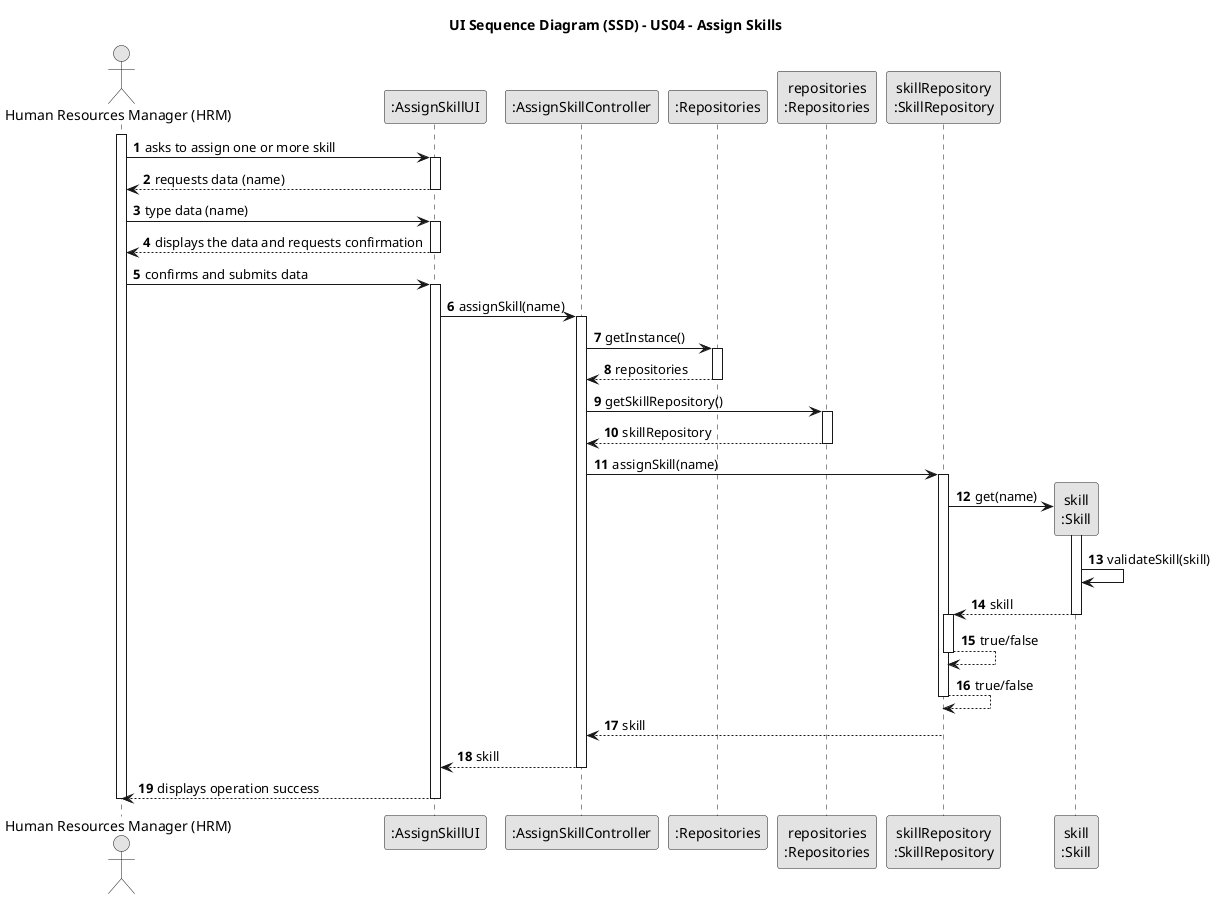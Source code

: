 @startuml
skinparam monochrome true
skinparam packageStyle rectangle
skinparam shadowing false

title UI Sequence Diagram (SSD) - US04 - Assign Skills

autonumber

'hide footbox
actor "Human Resources Manager (HRM)" as HRM
participant ":AssignSkillUI" as UI
participant ":AssignSkillController" as CTRL
participant ":Repositories" as RepositorySingleton
participant "repositories\n:Repositories" as PLAT
participant "skillRepository\n:SkillRepository" as SR
participant "skill\n:Skill" as SKILL

activate HRM

        HRM -> UI : asks to assign one or more skill
    activate UI

        UI --> HRM : requests data (name)
    deactivate UI

        HRM->UI: type data (name)

    activate UI

        UI --> HRM : displays the data and requests confirmation

    deactivate UI

        HRM -> UI : confirms and submits data

    activate UI

         UI -> CTRL: assignSkill(name)
        activate CTRL

        CTRL -> RepositorySingleton : getInstance()

            activate RepositorySingleton

                RepositorySingleton --> CTRL : repositories
            deactivate RepositorySingleton

            CTRL -> PLAT : getSkillRepository()
            activate PLAT

            PLAT --> CTRL: skillRepository
            deactivate PLAT

        CTRL -> SR : assignSkill(name)

        activate SR

            SR -> SKILL**: get(name)
                activate SKILL
                        SKILL -> SKILL: validateSkill(skill)
                    SKILL --> SR : skill
                    deactivate SKILL
                        activate SR
                            SR --> SR : true/false
                        deactivate
                            SR --> SR : true/false

deactivate SR

            SR --> CTRL : skill

            deactivate SR

            CTRL --> UI : skill
      deactivate CTRL

      UI --> HRM : displays operation success
    deactivate UI
deactivate HRM
@enduml